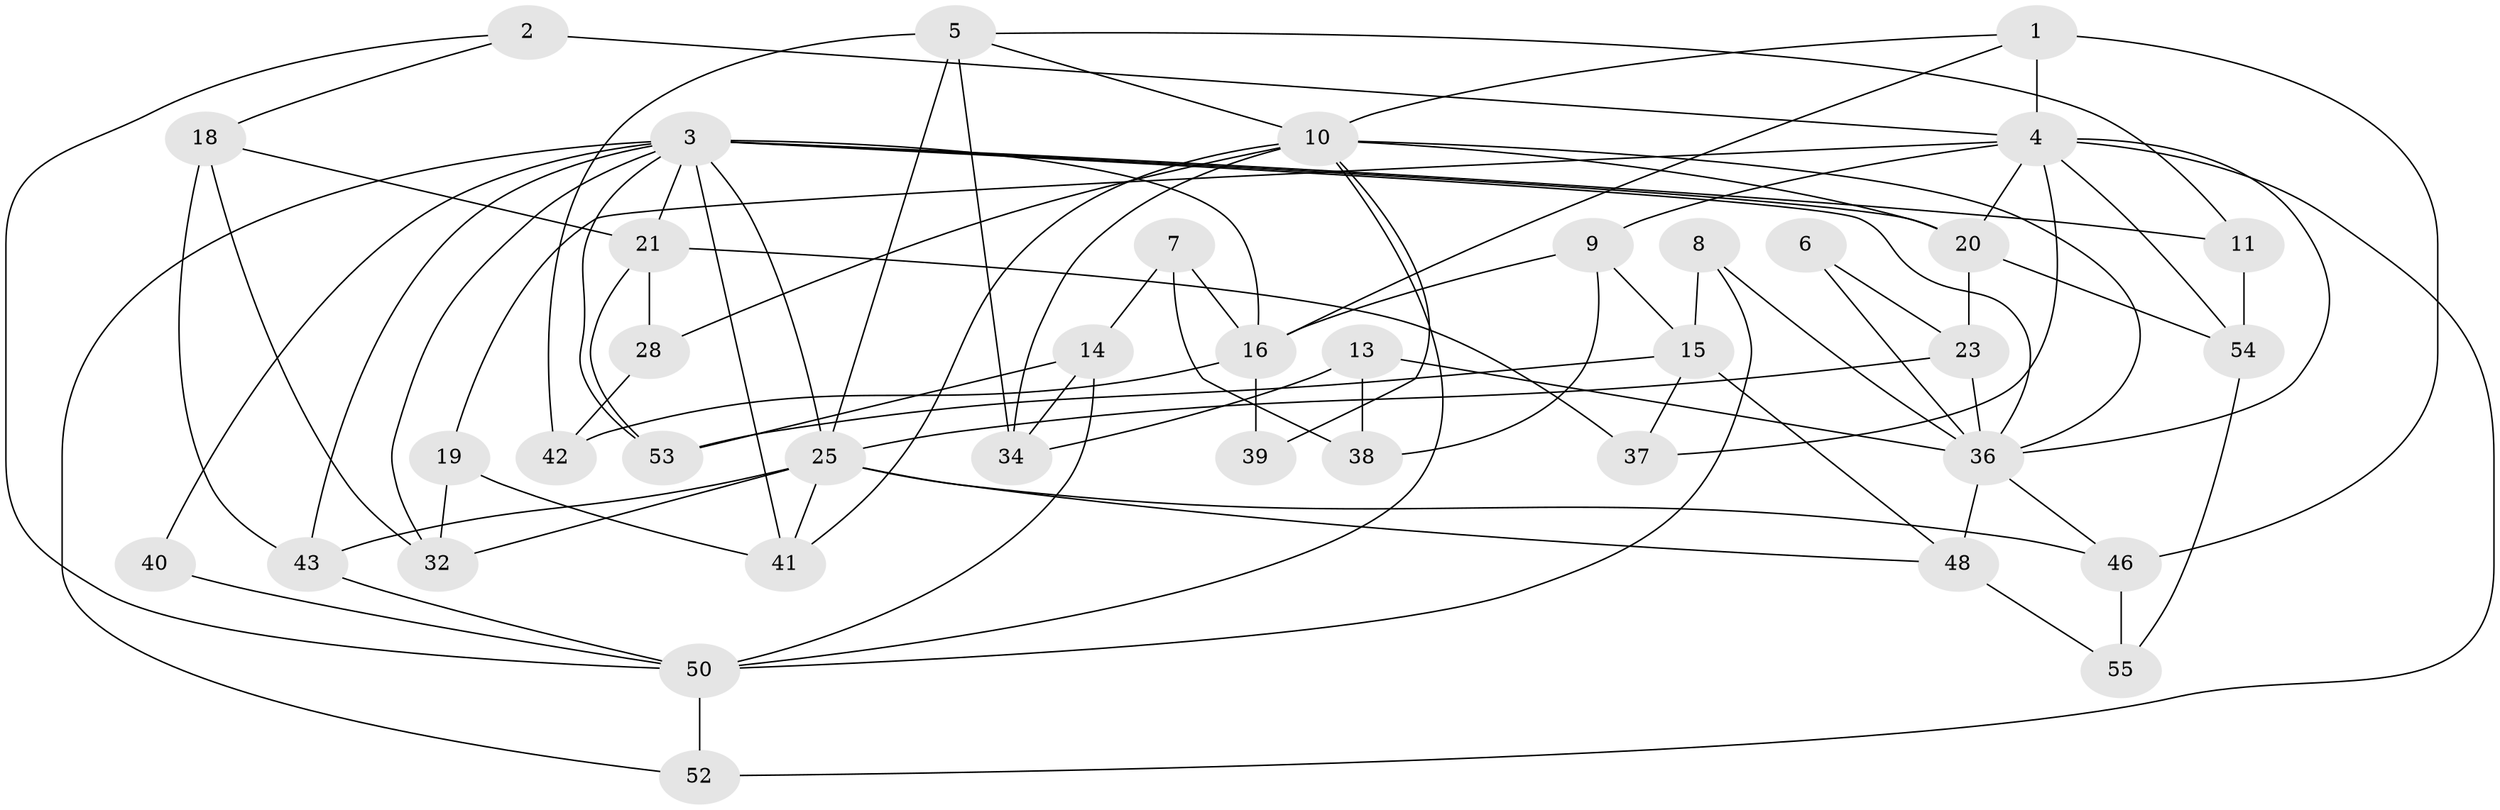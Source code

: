 // original degree distribution, {4: 0.32142857142857145, 6: 0.05357142857142857, 3: 0.35714285714285715, 2: 0.07142857142857142, 5: 0.125, 8: 0.05357142857142857, 7: 0.017857142857142856}
// Generated by graph-tools (version 1.1) at 2025/18/03/04/25 18:18:38]
// undirected, 39 vertices, 87 edges
graph export_dot {
graph [start="1"]
  node [color=gray90,style=filled];
  1 [super="+31"];
  2;
  3 [super="+33+29"];
  4 [super="+12+35"];
  5 [super="+27"];
  6;
  7;
  8;
  9;
  10 [super="+45"];
  11;
  13;
  14 [super="+24"];
  15 [super="+26"];
  16 [super="+49"];
  18;
  19;
  20;
  21 [super="+22"];
  23 [super="+30"];
  25 [super="+47"];
  28;
  32;
  34;
  36 [super="+44"];
  37;
  38;
  39;
  40;
  41;
  42;
  43 [super="+51"];
  46;
  48;
  50;
  52;
  53;
  54;
  55;
  1 -- 10;
  1 -- 46 [weight=2];
  1 -- 4;
  1 -- 16;
  2 -- 18;
  2 -- 50;
  2 -- 4 [weight=2];
  3 -- 53;
  3 -- 25;
  3 -- 40;
  3 -- 43;
  3 -- 41;
  3 -- 36;
  3 -- 32;
  3 -- 20;
  3 -- 21;
  3 -- 52;
  3 -- 11;
  3 -- 16;
  4 -- 20;
  4 -- 52;
  4 -- 37;
  4 -- 36 [weight=2];
  4 -- 19;
  4 -- 54;
  4 -- 9;
  5 -- 34;
  5 -- 10;
  5 -- 42;
  5 -- 11;
  5 -- 25;
  6 -- 23;
  6 -- 36;
  7 -- 38;
  7 -- 16;
  7 -- 14;
  8 -- 36;
  8 -- 15;
  8 -- 50;
  9 -- 16 [weight=2];
  9 -- 38;
  9 -- 15;
  10 -- 41;
  10 -- 34;
  10 -- 36;
  10 -- 50;
  10 -- 20;
  10 -- 39;
  10 -- 28;
  11 -- 54;
  13 -- 36;
  13 -- 34;
  13 -- 38;
  14 -- 50;
  14 -- 34;
  14 -- 53;
  15 -- 48;
  15 -- 37;
  15 -- 53;
  16 -- 42;
  16 -- 39;
  18 -- 32;
  18 -- 21;
  18 -- 43;
  19 -- 32;
  19 -- 41;
  20 -- 54;
  20 -- 23;
  21 -- 28;
  21 -- 37;
  21 -- 53;
  23 -- 36;
  23 -- 25 [weight=2];
  25 -- 48;
  25 -- 32;
  25 -- 41;
  25 -- 43;
  25 -- 46;
  28 -- 42;
  36 -- 48;
  36 -- 46;
  40 -- 50;
  43 -- 50;
  46 -- 55;
  48 -- 55;
  50 -- 52;
  54 -- 55;
}
